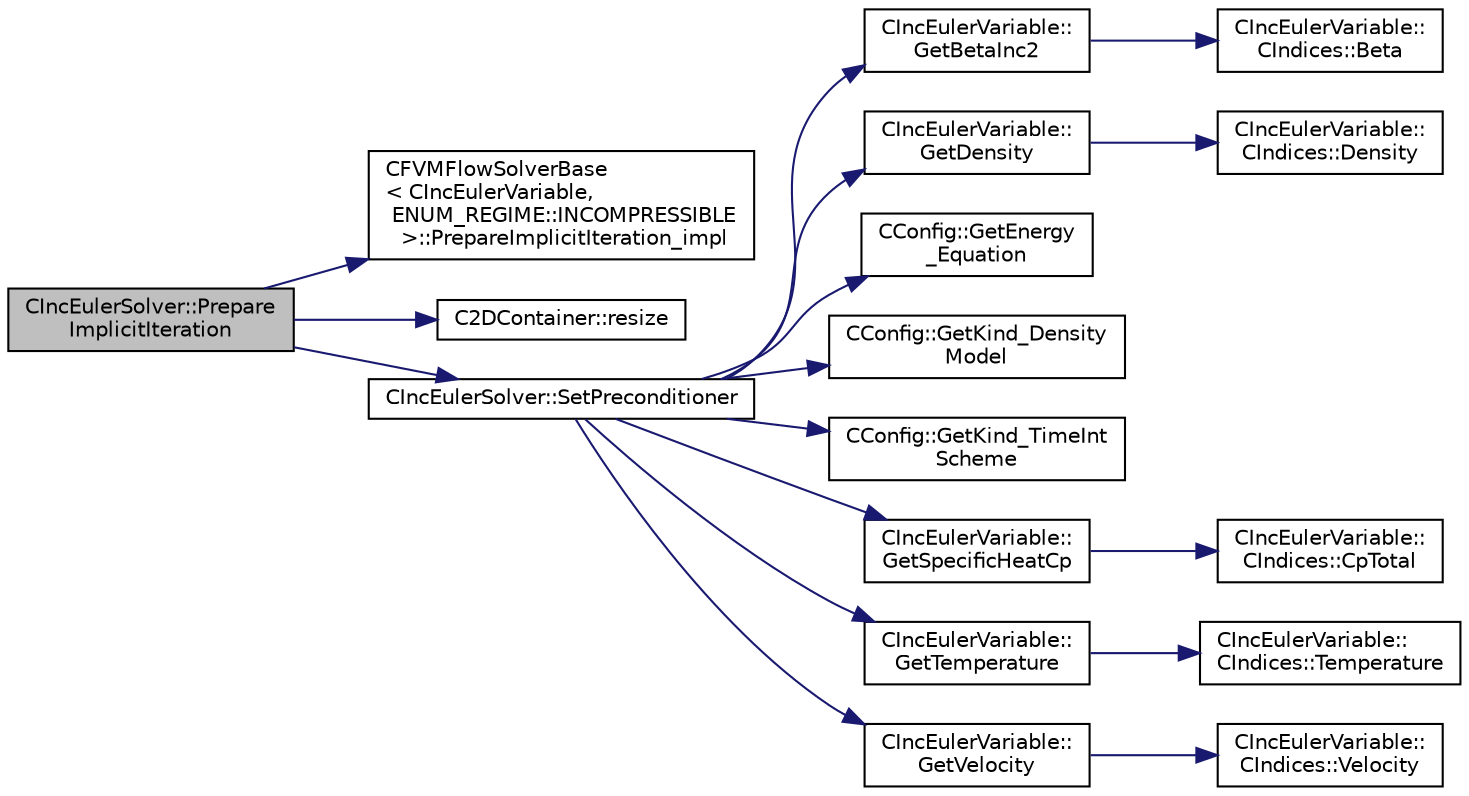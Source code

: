 digraph "CIncEulerSolver::PrepareImplicitIteration"
{
 // LATEX_PDF_SIZE
  edge [fontname="Helvetica",fontsize="10",labelfontname="Helvetica",labelfontsize="10"];
  node [fontname="Helvetica",fontsize="10",shape=record];
  rankdir="LR";
  Node1 [label="CIncEulerSolver::Prepare\lImplicitIteration",height=0.2,width=0.4,color="black", fillcolor="grey75", style="filled", fontcolor="black",tooltip="Prepare an implicit iteration."];
  Node1 -> Node2 [color="midnightblue",fontsize="10",style="solid",fontname="Helvetica"];
  Node2 [label="CFVMFlowSolverBase\l\< CIncEulerVariable,\l ENUM_REGIME::INCOMPRESSIBLE\l \>::PrepareImplicitIteration_impl",height=0.2,width=0.4,color="black", fillcolor="white", style="filled",URL="$classCFVMFlowSolverBase.html#a46cfc420fe60646eb1634ca3f9149a05",tooltip="Generic implementation to prepare an implicit iteration with an optional preconditioner applied to th..."];
  Node1 -> Node3 [color="midnightblue",fontsize="10",style="solid",fontname="Helvetica"];
  Node3 [label="C2DContainer::resize",height=0.2,width=0.4,color="black", fillcolor="white", style="filled",URL="$classC2DContainer.html#adefb48b593f76aa322e228fea8f76127",tooltip="Request a change of size."];
  Node1 -> Node4 [color="midnightblue",fontsize="10",style="solid",fontname="Helvetica"];
  Node4 [label="CIncEulerSolver::SetPreconditioner",height=0.2,width=0.4,color="black", fillcolor="white", style="filled",URL="$classCIncEulerSolver.html#ae72d37b6d7dd9749ff27a38f63f6696c",tooltip="Compute the preconditioner for low-Mach flows."];
  Node4 -> Node5 [color="midnightblue",fontsize="10",style="solid",fontname="Helvetica"];
  Node5 [label="CIncEulerVariable::\lGetBetaInc2",height=0.2,width=0.4,color="black", fillcolor="white", style="filled",URL="$classCIncEulerVariable.html#aadb29c1a48fc3c3209bbafc1dabae27c",tooltip="Get the value of beta squared for the incompressible flow."];
  Node5 -> Node6 [color="midnightblue",fontsize="10",style="solid",fontname="Helvetica"];
  Node6 [label="CIncEulerVariable::\lCIndices::Beta",height=0.2,width=0.4,color="black", fillcolor="white", style="filled",URL="$structCIncEulerVariable_1_1CIndices.html#a69f0c865a98ba0fe2eff6a1947e32698",tooltip=" "];
  Node4 -> Node7 [color="midnightblue",fontsize="10",style="solid",fontname="Helvetica"];
  Node7 [label="CIncEulerVariable::\lGetDensity",height=0.2,width=0.4,color="black", fillcolor="white", style="filled",URL="$classCIncEulerVariable.html#aa5971e35e634b8d768d369dead2b9ffc",tooltip="Get the density of the flow."];
  Node7 -> Node8 [color="midnightblue",fontsize="10",style="solid",fontname="Helvetica"];
  Node8 [label="CIncEulerVariable::\lCIndices::Density",height=0.2,width=0.4,color="black", fillcolor="white", style="filled",URL="$structCIncEulerVariable_1_1CIndices.html#a7b8b28034fc6726b61e866950d033e5e",tooltip=" "];
  Node4 -> Node9 [color="midnightblue",fontsize="10",style="solid",fontname="Helvetica"];
  Node9 [label="CConfig::GetEnergy\l_Equation",height=0.2,width=0.4,color="black", fillcolor="white", style="filled",URL="$classCConfig.html#a085accf5825cdba0219fc734f4fadb8c",tooltip="Flag for whether to solve the energy equation for incompressible flows."];
  Node4 -> Node10 [color="midnightblue",fontsize="10",style="solid",fontname="Helvetica"];
  Node10 [label="CConfig::GetKind_Density\lModel",height=0.2,width=0.4,color="black", fillcolor="white", style="filled",URL="$classCConfig.html#adb4db1f11f1744bc75495a978c6c74a6",tooltip="Option to define the density model for incompressible flows."];
  Node4 -> Node11 [color="midnightblue",fontsize="10",style="solid",fontname="Helvetica"];
  Node11 [label="CConfig::GetKind_TimeInt\lScheme",height=0.2,width=0.4,color="black", fillcolor="white", style="filled",URL="$classCConfig.html#ad16f71356f146b530fb1fbb45444525c",tooltip="Get the kind of time integration method."];
  Node4 -> Node12 [color="midnightblue",fontsize="10",style="solid",fontname="Helvetica"];
  Node12 [label="CIncEulerVariable::\lGetSpecificHeatCp",height=0.2,width=0.4,color="black", fillcolor="white", style="filled",URL="$classCIncEulerVariable.html#aadff9ad2450ca12ecea825239db89d06",tooltip="Get the specific heat at constant P of the flow."];
  Node12 -> Node13 [color="midnightblue",fontsize="10",style="solid",fontname="Helvetica"];
  Node13 [label="CIncEulerVariable::\lCIndices::CpTotal",height=0.2,width=0.4,color="black", fillcolor="white", style="filled",URL="$structCIncEulerVariable_1_1CIndices.html#a252540b958652e00180782c5b8fba67d",tooltip=" "];
  Node4 -> Node14 [color="midnightblue",fontsize="10",style="solid",fontname="Helvetica"];
  Node14 [label="CIncEulerVariable::\lGetTemperature",height=0.2,width=0.4,color="black", fillcolor="white", style="filled",URL="$classCIncEulerVariable.html#a83ea0fb80f729e0636702cb9ad8f9fac",tooltip="Get the temperature of the flow."];
  Node14 -> Node15 [color="midnightblue",fontsize="10",style="solid",fontname="Helvetica"];
  Node15 [label="CIncEulerVariable::\lCIndices::Temperature",height=0.2,width=0.4,color="black", fillcolor="white", style="filled",URL="$structCIncEulerVariable_1_1CIndices.html#a55fe19cf0b294badce187f381362558c",tooltip=" "];
  Node4 -> Node16 [color="midnightblue",fontsize="10",style="solid",fontname="Helvetica"];
  Node16 [label="CIncEulerVariable::\lGetVelocity",height=0.2,width=0.4,color="black", fillcolor="white", style="filled",URL="$classCIncEulerVariable.html#ab8a0bc37de1ef84311928bb426263f7a",tooltip="Get the velocity of the flow."];
  Node16 -> Node17 [color="midnightblue",fontsize="10",style="solid",fontname="Helvetica"];
  Node17 [label="CIncEulerVariable::\lCIndices::Velocity",height=0.2,width=0.4,color="black", fillcolor="white", style="filled",URL="$structCIncEulerVariable_1_1CIndices.html#a7647384f74834ba66cdeb1e4a54853da",tooltip=" "];
}
